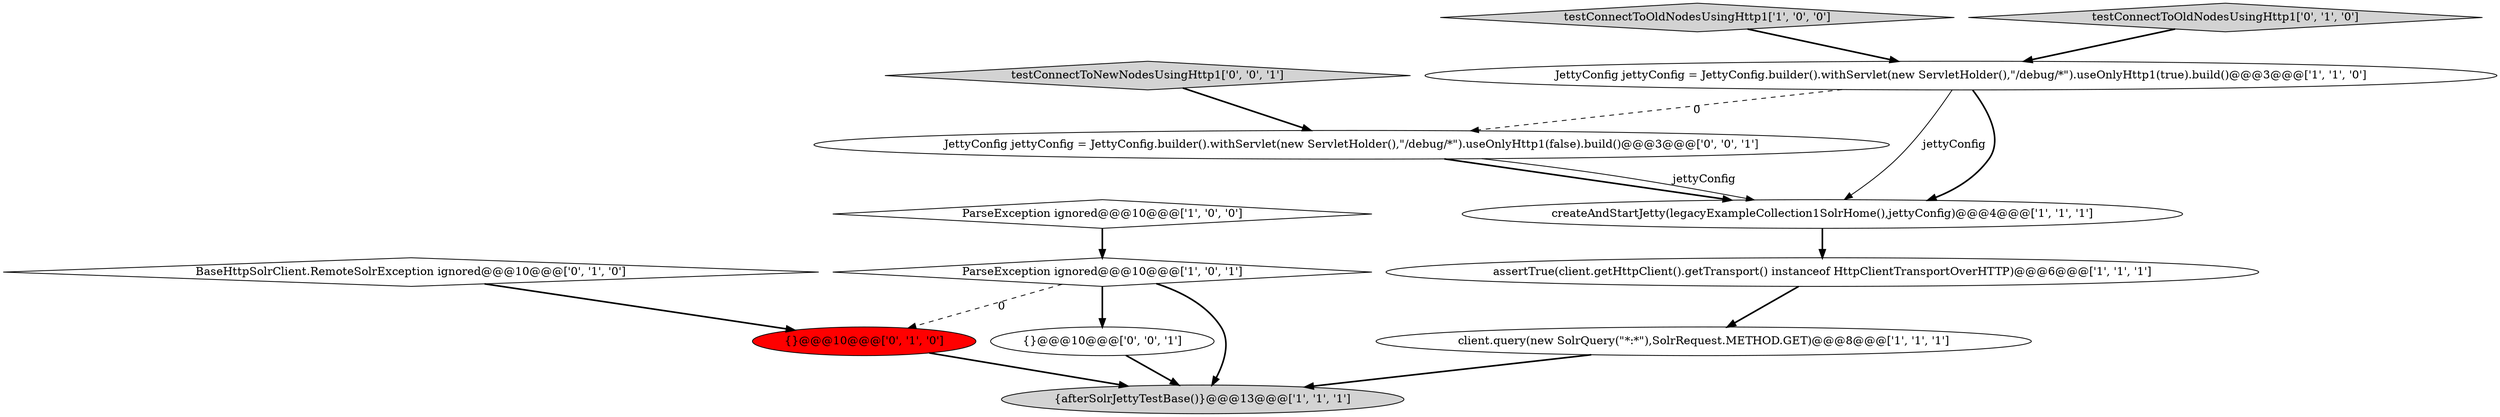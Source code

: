 digraph {
0 [style = filled, label = "JettyConfig jettyConfig = JettyConfig.builder().withServlet(new ServletHolder(),\"/debug/*\").useOnlyHttp1(true).build()@@@3@@@['1', '1', '0']", fillcolor = white, shape = ellipse image = "AAA0AAABBB1BBB"];
13 [style = filled, label = "testConnectToNewNodesUsingHttp1['0', '0', '1']", fillcolor = lightgray, shape = diamond image = "AAA0AAABBB3BBB"];
2 [style = filled, label = "client.query(new SolrQuery(\"*:*\"),SolrRequest.METHOD.GET)@@@8@@@['1', '1', '1']", fillcolor = white, shape = ellipse image = "AAA0AAABBB1BBB"];
1 [style = filled, label = "assertTrue(client.getHttpClient().getTransport() instanceof HttpClientTransportOverHTTP)@@@6@@@['1', '1', '1']", fillcolor = white, shape = ellipse image = "AAA0AAABBB1BBB"];
11 [style = filled, label = "{}@@@10@@@['0', '0', '1']", fillcolor = white, shape = ellipse image = "AAA0AAABBB3BBB"];
3 [style = filled, label = "ParseException ignored@@@10@@@['1', '0', '0']", fillcolor = white, shape = diamond image = "AAA0AAABBB1BBB"];
5 [style = filled, label = "testConnectToOldNodesUsingHttp1['1', '0', '0']", fillcolor = lightgray, shape = diamond image = "AAA0AAABBB1BBB"];
7 [style = filled, label = "{afterSolrJettyTestBase()}@@@13@@@['1', '1', '1']", fillcolor = lightgray, shape = ellipse image = "AAA0AAABBB1BBB"];
10 [style = filled, label = "testConnectToOldNodesUsingHttp1['0', '1', '0']", fillcolor = lightgray, shape = diamond image = "AAA0AAABBB2BBB"];
6 [style = filled, label = "ParseException ignored@@@10@@@['1', '0', '1']", fillcolor = white, shape = diamond image = "AAA0AAABBB1BBB"];
4 [style = filled, label = "createAndStartJetty(legacyExampleCollection1SolrHome(),jettyConfig)@@@4@@@['1', '1', '1']", fillcolor = white, shape = ellipse image = "AAA0AAABBB1BBB"];
12 [style = filled, label = "JettyConfig jettyConfig = JettyConfig.builder().withServlet(new ServletHolder(),\"/debug/*\").useOnlyHttp1(false).build()@@@3@@@['0', '0', '1']", fillcolor = white, shape = ellipse image = "AAA0AAABBB3BBB"];
8 [style = filled, label = "BaseHttpSolrClient.RemoteSolrException ignored@@@10@@@['0', '1', '0']", fillcolor = white, shape = diamond image = "AAA0AAABBB2BBB"];
9 [style = filled, label = "{}@@@10@@@['0', '1', '0']", fillcolor = red, shape = ellipse image = "AAA1AAABBB2BBB"];
3->6 [style = bold, label=""];
1->2 [style = bold, label=""];
4->1 [style = bold, label=""];
0->4 [style = solid, label="jettyConfig"];
11->7 [style = bold, label=""];
2->7 [style = bold, label=""];
13->12 [style = bold, label=""];
0->12 [style = dashed, label="0"];
6->7 [style = bold, label=""];
5->0 [style = bold, label=""];
9->7 [style = bold, label=""];
12->4 [style = bold, label=""];
0->4 [style = bold, label=""];
6->9 [style = dashed, label="0"];
6->11 [style = bold, label=""];
12->4 [style = solid, label="jettyConfig"];
10->0 [style = bold, label=""];
8->9 [style = bold, label=""];
}
